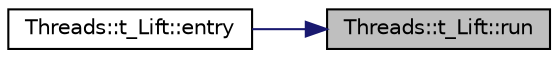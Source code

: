 digraph "Threads::t_Lift::run"
{
 // LATEX_PDF_SIZE
  edge [fontname="Helvetica",fontsize="10",labelfontname="Helvetica",labelfontsize="10"];
  node [fontname="Helvetica",fontsize="10",shape=record];
  rankdir="RL";
  Node1 [label="Threads::t_Lift::run",height=0.2,width=0.4,color="black", fillcolor="grey75", style="filled", fontcolor="black",tooltip=" "];
  Node1 -> Node2 [dir="back",color="midnightblue",fontsize="10",style="solid",fontname="Helvetica"];
  Node2 [label="Threads::t_Lift::entry",height=0.2,width=0.4,color="black", fillcolor="white", style="filled",URL="$class_threads_1_1t___lift.html#a9fd5273bb4681fe5b625217bb7f8b99b",tooltip=" "];
}
